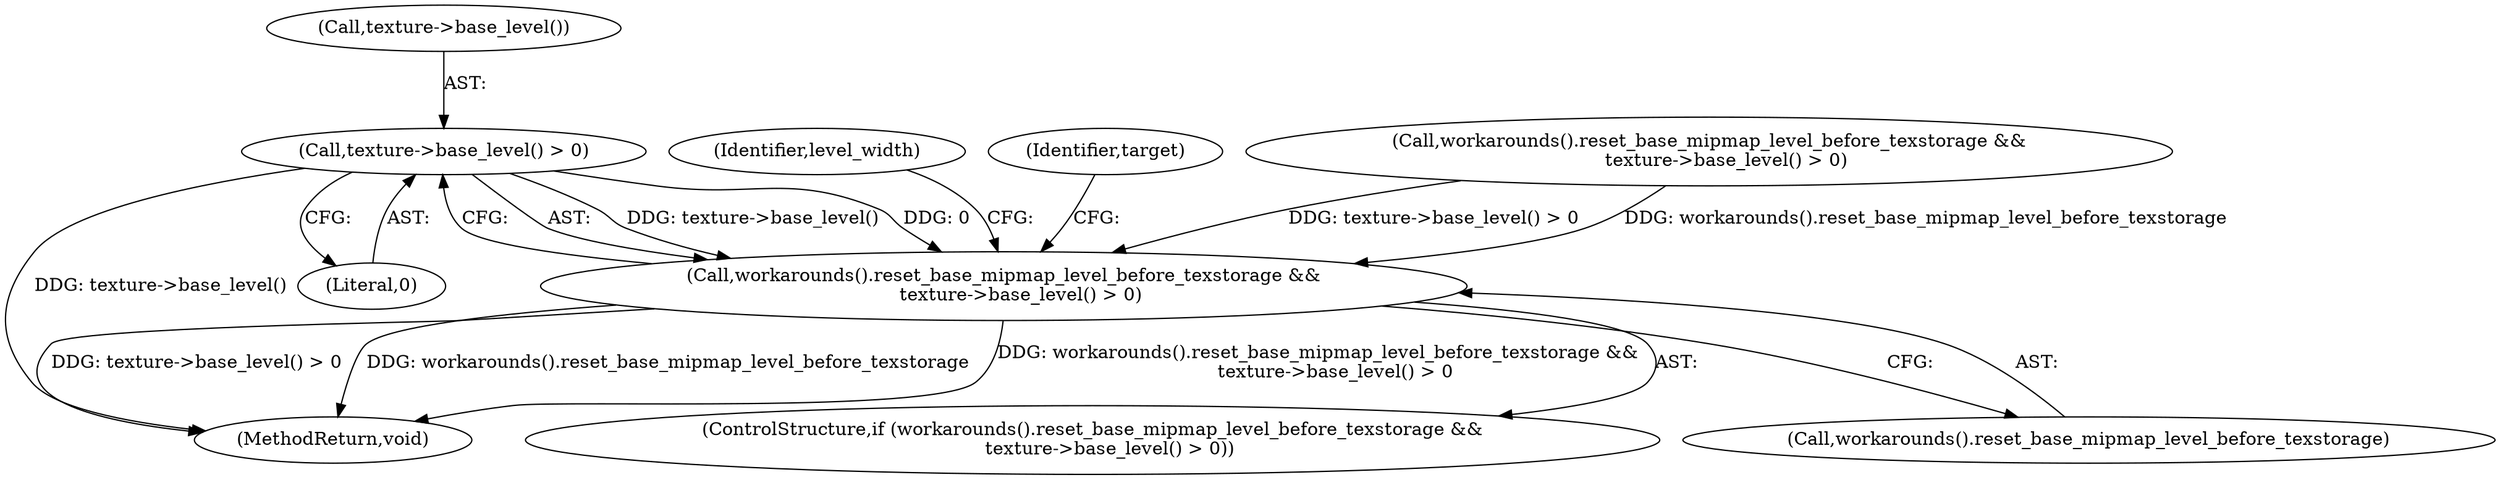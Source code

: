 digraph "1_Chrome_385508dc888ef15d272cdd2705b17996abc519d6_0@del" {
"1000398" [label="(Call,texture->base_level() > 0)"];
"1000394" [label="(Call,workarounds().reset_base_mipmap_level_before_texstorage &&\n      texture->base_level() > 0)"];
"1000408" [label="(Identifier,level_width)"];
"1000400" [label="(Literal,0)"];
"1000399" [label="(Call,texture->base_level())"];
"1000402" [label="(Identifier,target)"];
"1000513" [label="(MethodReturn,void)"];
"1000394" [label="(Call,workarounds().reset_base_mipmap_level_before_texstorage &&\n      texture->base_level() > 0)"];
"1000398" [label="(Call,texture->base_level() > 0)"];
"1000393" [label="(ControlStructure,if (workarounds().reset_base_mipmap_level_before_texstorage &&\n      texture->base_level() > 0))"];
"1000362" [label="(Call,workarounds().reset_base_mipmap_level_before_texstorage &&\n      texture->base_level() > 0)"];
"1000395" [label="(Call,workarounds().reset_base_mipmap_level_before_texstorage)"];
"1000398" -> "1000394"  [label="AST: "];
"1000398" -> "1000400"  [label="CFG: "];
"1000399" -> "1000398"  [label="AST: "];
"1000400" -> "1000398"  [label="AST: "];
"1000394" -> "1000398"  [label="CFG: "];
"1000398" -> "1000513"  [label="DDG: texture->base_level()"];
"1000398" -> "1000394"  [label="DDG: texture->base_level()"];
"1000398" -> "1000394"  [label="DDG: 0"];
"1000394" -> "1000393"  [label="AST: "];
"1000394" -> "1000395"  [label="CFG: "];
"1000395" -> "1000394"  [label="AST: "];
"1000402" -> "1000394"  [label="CFG: "];
"1000408" -> "1000394"  [label="CFG: "];
"1000394" -> "1000513"  [label="DDG: workarounds().reset_base_mipmap_level_before_texstorage &&\n      texture->base_level() > 0"];
"1000394" -> "1000513"  [label="DDG: texture->base_level() > 0"];
"1000394" -> "1000513"  [label="DDG: workarounds().reset_base_mipmap_level_before_texstorage"];
"1000362" -> "1000394"  [label="DDG: workarounds().reset_base_mipmap_level_before_texstorage"];
"1000362" -> "1000394"  [label="DDG: texture->base_level() > 0"];
}
